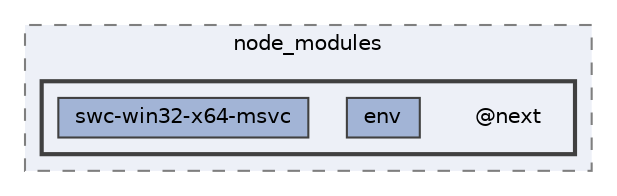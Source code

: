 digraph "C:/Users/arisc/OneDrive/Documents/GitHub/FINAL/EcoEats-Project/node_modules/@next"
{
 // LATEX_PDF_SIZE
  bgcolor="transparent";
  edge [fontname=Helvetica,fontsize=10,labelfontname=Helvetica,labelfontsize=10];
  node [fontname=Helvetica,fontsize=10,shape=box,height=0.2,width=0.4];
  compound=true
  subgraph clusterdir_5091f2b68170d33f954320199e2fed0a {
    graph [ bgcolor="#edf0f7", pencolor="grey50", label="node_modules", fontname=Helvetica,fontsize=10 style="filled,dashed", URL="dir_5091f2b68170d33f954320199e2fed0a.html",tooltip=""]
  subgraph clusterdir_ece29d696f259511a460ce08c9ca6c1a {
    graph [ bgcolor="#edf0f7", pencolor="grey25", label="", fontname=Helvetica,fontsize=10 style="filled,bold", URL="dir_ece29d696f259511a460ce08c9ca6c1a.html",tooltip=""]
    dir_ece29d696f259511a460ce08c9ca6c1a [shape=plaintext, label="@next"];
  dir_ff6bbb9809b923444581f0d0a3c84702 [label="env", fillcolor="#a2b4d6", color="grey25", style="filled", URL="dir_ff6bbb9809b923444581f0d0a3c84702.html",tooltip=""];
  dir_05b3582dd9588a88ec9a9a508a8c03ef [label="swc-win32-x64-msvc", fillcolor="#a2b4d6", color="grey25", style="filled", URL="dir_05b3582dd9588a88ec9a9a508a8c03ef.html",tooltip=""];
  }
  }
}
